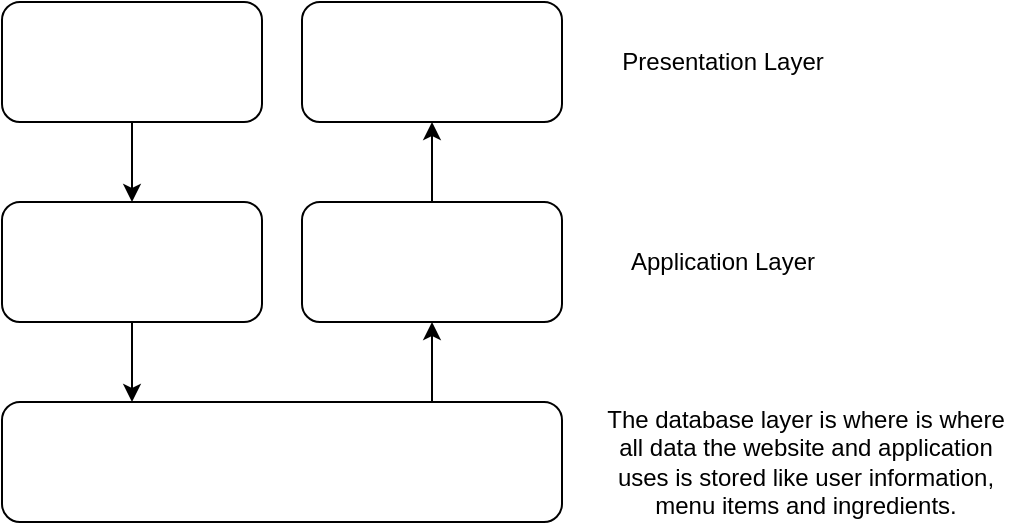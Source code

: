 <mxfile version="13.9.3" type="device"><diagram id="L6d8t7h_F6LtmdpP1uXK" name="Page-1"><mxGraphModel dx="1188" dy="594" grid="0" gridSize="10" guides="1" tooltips="1" connect="1" arrows="1" fold="1" page="1" pageScale="1" pageWidth="827" pageHeight="1169" math="0" shadow="0"><root><mxCell id="0"/><mxCell id="1" parent="0"/><mxCell id="-UkBe-TCJRWGsMLU76yX-1" value="" style="rounded=1;whiteSpace=wrap;html=1;" vertex="1" parent="1"><mxGeometry x="120" y="280" width="280" height="60" as="geometry"/></mxCell><mxCell id="-UkBe-TCJRWGsMLU76yX-2" value="" style="rounded=1;whiteSpace=wrap;html=1;" vertex="1" parent="1"><mxGeometry x="120" y="180" width="130" height="60" as="geometry"/></mxCell><mxCell id="-UkBe-TCJRWGsMLU76yX-9" style="edgeStyle=orthogonalEdgeStyle;rounded=0;orthogonalLoop=1;jettySize=auto;html=1;entryX=0.5;entryY=1;entryDx=0;entryDy=0;" edge="1" parent="1" source="-UkBe-TCJRWGsMLU76yX-3" target="-UkBe-TCJRWGsMLU76yX-5"><mxGeometry relative="1" as="geometry"/></mxCell><mxCell id="-UkBe-TCJRWGsMLU76yX-3" value="" style="rounded=1;whiteSpace=wrap;html=1;" vertex="1" parent="1"><mxGeometry x="270" y="180" width="130" height="60" as="geometry"/></mxCell><mxCell id="-UkBe-TCJRWGsMLU76yX-4" value="" style="rounded=1;whiteSpace=wrap;html=1;" vertex="1" parent="1"><mxGeometry x="120" y="80" width="130" height="60" as="geometry"/></mxCell><mxCell id="-UkBe-TCJRWGsMLU76yX-5" value="" style="rounded=1;whiteSpace=wrap;html=1;" vertex="1" parent="1"><mxGeometry x="270" y="80" width="130" height="60" as="geometry"/></mxCell><mxCell id="-UkBe-TCJRWGsMLU76yX-6" value="" style="endArrow=classic;html=1;exitX=0.5;exitY=1;exitDx=0;exitDy=0;" edge="1" parent="1" source="-UkBe-TCJRWGsMLU76yX-4" target="-UkBe-TCJRWGsMLU76yX-2"><mxGeometry width="50" height="50" relative="1" as="geometry"><mxPoint x="-40" y="240" as="sourcePoint"/><mxPoint x="10" y="190" as="targetPoint"/></mxGeometry></mxCell><mxCell id="-UkBe-TCJRWGsMLU76yX-7" value="" style="endArrow=classic;html=1;exitX=0.5;exitY=1;exitDx=0;exitDy=0;" edge="1" parent="1" source="-UkBe-TCJRWGsMLU76yX-2"><mxGeometry width="50" height="50" relative="1" as="geometry"><mxPoint x="210" y="260" as="sourcePoint"/><mxPoint x="185" y="280" as="targetPoint"/></mxGeometry></mxCell><mxCell id="-UkBe-TCJRWGsMLU76yX-11" value="" style="endArrow=classic;html=1;entryX=0.5;entryY=1;entryDx=0;entryDy=0;" edge="1" parent="1" target="-UkBe-TCJRWGsMLU76yX-3"><mxGeometry width="50" height="50" relative="1" as="geometry"><mxPoint x="335" y="280" as="sourcePoint"/><mxPoint x="380" y="270" as="targetPoint"/></mxGeometry></mxCell><mxCell id="-UkBe-TCJRWGsMLU76yX-12" value="The database layer is where is where all data the website and application uses is stored like user information, menu items and ingredients." style="text;html=1;strokeColor=none;fillColor=none;align=center;verticalAlign=middle;whiteSpace=wrap;rounded=0;" vertex="1" parent="1"><mxGeometry x="414" y="280" width="216" height="60" as="geometry"/></mxCell><mxCell id="-UkBe-TCJRWGsMLU76yX-13" value="Application Layer" style="text;html=1;align=center;verticalAlign=middle;resizable=0;points=[];autosize=1;" vertex="1" parent="1"><mxGeometry x="428.5" y="201" width="102" height="18" as="geometry"/></mxCell><mxCell id="-UkBe-TCJRWGsMLU76yX-14" value="Presentation Layer" style="text;html=1;align=center;verticalAlign=middle;resizable=0;points=[];autosize=1;" vertex="1" parent="1"><mxGeometry x="424" y="101" width="111" height="18" as="geometry"/></mxCell></root></mxGraphModel></diagram></mxfile>